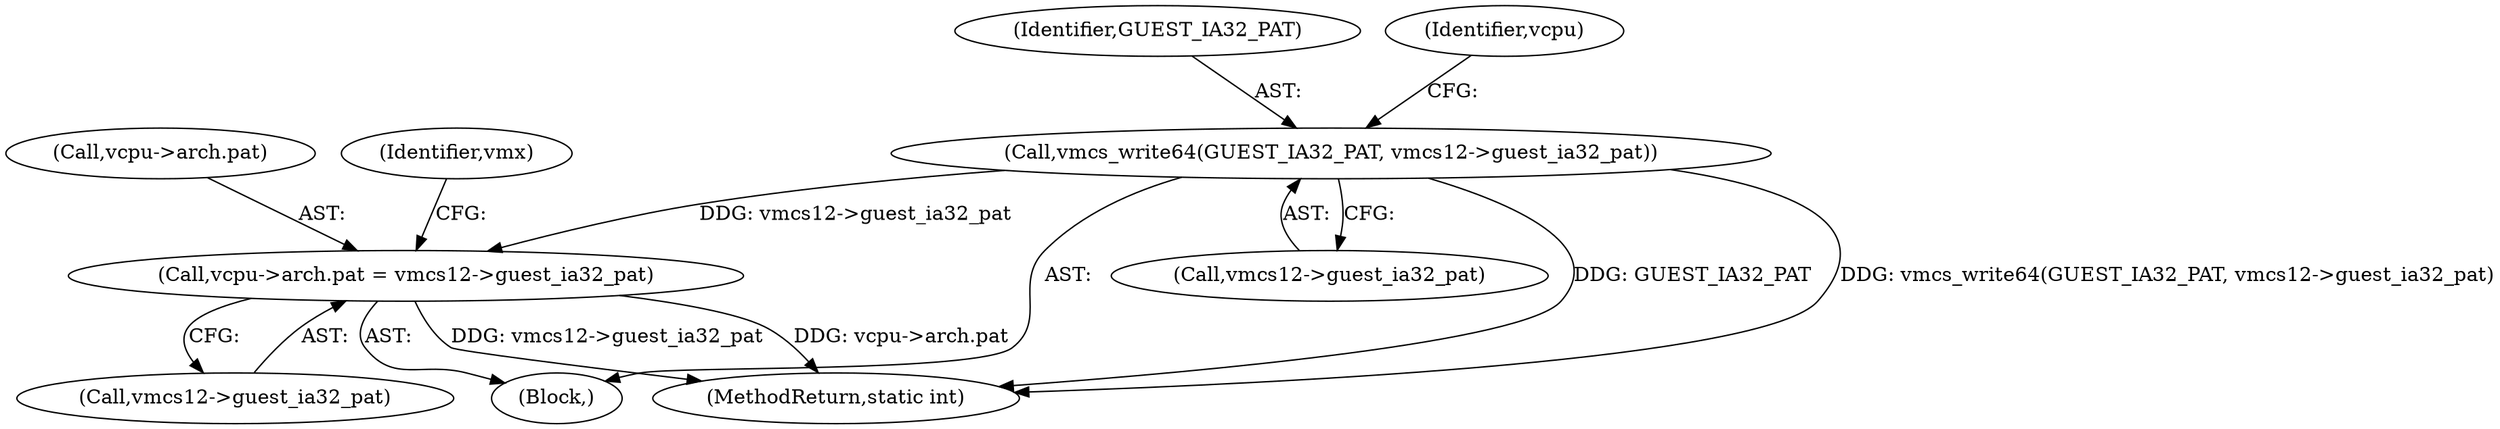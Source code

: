 digraph "0_linux_51aa68e7d57e3217192d88ce90fd5b8ef29ec94f@API" {
"1000720" [label="(Call,vmcs_write64(GUEST_IA32_PAT, vmcs12->guest_ia32_pat))"];
"1000725" [label="(Call,vcpu->arch.pat = vmcs12->guest_ia32_pat)"];
"1000720" [label="(Call,vmcs_write64(GUEST_IA32_PAT, vmcs12->guest_ia32_pat))"];
"1001021" [label="(MethodReturn,static int)"];
"1000731" [label="(Call,vmcs12->guest_ia32_pat)"];
"1000725" [label="(Call,vcpu->arch.pat = vmcs12->guest_ia32_pat)"];
"1000722" [label="(Call,vmcs12->guest_ia32_pat)"];
"1000721" [label="(Identifier,GUEST_IA32_PAT)"];
"1000726" [label="(Call,vcpu->arch.pat)"];
"1000752" [label="(Identifier,vmx)"];
"1000719" [label="(Block,)"];
"1000728" [label="(Identifier,vcpu)"];
"1000720" -> "1000719"  [label="AST: "];
"1000720" -> "1000722"  [label="CFG: "];
"1000721" -> "1000720"  [label="AST: "];
"1000722" -> "1000720"  [label="AST: "];
"1000728" -> "1000720"  [label="CFG: "];
"1000720" -> "1001021"  [label="DDG: GUEST_IA32_PAT"];
"1000720" -> "1001021"  [label="DDG: vmcs_write64(GUEST_IA32_PAT, vmcs12->guest_ia32_pat)"];
"1000720" -> "1000725"  [label="DDG: vmcs12->guest_ia32_pat"];
"1000725" -> "1000719"  [label="AST: "];
"1000725" -> "1000731"  [label="CFG: "];
"1000726" -> "1000725"  [label="AST: "];
"1000731" -> "1000725"  [label="AST: "];
"1000752" -> "1000725"  [label="CFG: "];
"1000725" -> "1001021"  [label="DDG: vmcs12->guest_ia32_pat"];
"1000725" -> "1001021"  [label="DDG: vcpu->arch.pat"];
}

